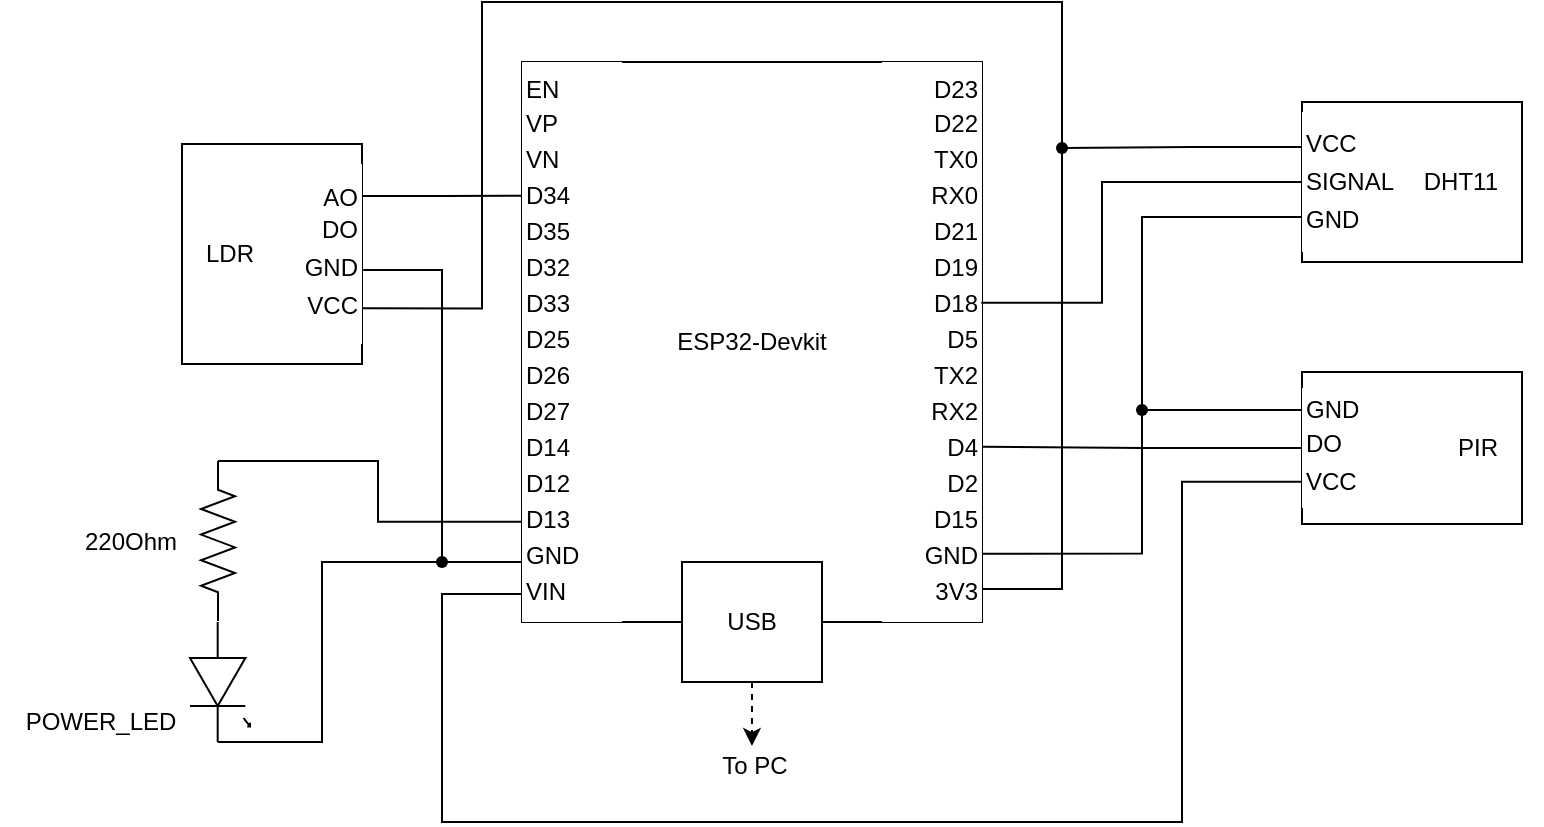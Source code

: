 <mxfile scale="1" border="10">
    <diagram id="X795tpebjUxBARpeliC3" name="Page-1">
        <mxGraphModel dx="978" dy="779" grid="1" gridSize="10" guides="1" tooltips="1" connect="1" arrows="1" fold="1" page="1" pageScale="1" pageWidth="850" pageHeight="1100" background="#ffffff" math="0" shadow="0">
            <root>
                <mxCell id="0"/>
                <mxCell id="1" parent="0"/>
                <mxCell id="10" value="" style="group;rotation=90;verticalAlign=top;" parent="1" vertex="1" connectable="0">
                    <mxGeometry x="99" y="394" width="160" height="30" as="geometry"/>
                </mxCell>
                <mxCell id="7" value="" style="verticalLabelPosition=bottom;shadow=0;dashed=0;align=center;html=1;verticalAlign=top;shape=mxgraph.electrical.opto_electronics.led_1;pointerEvents=1;rotation=90;" parent="10" vertex="1">
                    <mxGeometry x="50" y="31" width="60" height="30" as="geometry"/>
                </mxCell>
                <mxCell id="8" value="" style="pointerEvents=1;verticalLabelPosition=bottom;shadow=0;dashed=0;align=center;html=1;verticalAlign=top;shape=mxgraph.electrical.resistors.resistor_2;rotation=90;" parent="10" vertex="1">
                    <mxGeometry x="39" y="-33" width="80" height="17" as="geometry"/>
                </mxCell>
                <mxCell id="9" style="edgeStyle=none;html=1;exitX=0;exitY=0.54;exitDx=0;exitDy=0;exitPerimeter=0;entryX=1;entryY=0.5;entryDx=0;entryDy=0;entryPerimeter=0;endArrow=none;endFill=0;" parent="10" source="7" edge="1">
                    <mxGeometry relative="1" as="geometry">
                        <mxPoint x="79" y="16.5" as="targetPoint"/>
                    </mxGeometry>
                </mxCell>
                <mxCell id="17" value="" style="group" parent="1" vertex="1" connectable="0">
                    <mxGeometry x="330" y="130" width="230" height="367" as="geometry"/>
                </mxCell>
                <mxCell id="6" value="" style="group" parent="17" vertex="1" connectable="0">
                    <mxGeometry width="230" height="310" as="geometry"/>
                </mxCell>
                <mxCell id="2" value="ESP32-Devkit" style="whiteSpace=wrap;html=1;" parent="6" vertex="1">
                    <mxGeometry width="230" height="280" as="geometry"/>
                </mxCell>
                <mxCell id="3" value="USB" style="whiteSpace=wrap;html=1;" parent="6" vertex="1">
                    <mxGeometry x="80" y="250" width="70" height="60" as="geometry"/>
                </mxCell>
                <mxCell id="4" value="D23&lt;div style=&quot;line-height: 150%;&quot;&gt;D22&lt;/div&gt;&lt;div style=&quot;line-height: 150%;&quot;&gt;TX0&lt;/div&gt;&lt;div style=&quot;line-height: 150%;&quot;&gt;RX0&lt;/div&gt;&lt;div style=&quot;line-height: 150%;&quot;&gt;D21&lt;/div&gt;&lt;div style=&quot;line-height: 150%;&quot;&gt;D19&lt;/div&gt;&lt;div style=&quot;line-height: 150%;&quot;&gt;D18&lt;/div&gt;&lt;div style=&quot;line-height: 150%;&quot;&gt;D5&lt;/div&gt;&lt;div style=&quot;line-height: 150%;&quot;&gt;TX2&lt;/div&gt;&lt;div style=&quot;line-height: 150%;&quot;&gt;RX2&lt;/div&gt;&lt;div style=&quot;line-height: 150%;&quot;&gt;D4&lt;/div&gt;&lt;div style=&quot;line-height: 150%;&quot;&gt;D2&lt;/div&gt;&lt;div style=&quot;line-height: 150%;&quot;&gt;D15&lt;/div&gt;&lt;div style=&quot;line-height: 150%;&quot;&gt;GND&lt;/div&gt;&lt;div style=&quot;line-height: 150%;&quot;&gt;3V3&lt;/div&gt;" style="whiteSpace=wrap;html=1;spacingTop=0;spacing=2;align=right;strokeColor=none;" parent="6" vertex="1">
                    <mxGeometry x="180" width="50" height="280" as="geometry"/>
                </mxCell>
                <mxCell id="5" value="EN&lt;div style=&quot;line-height: 150%;&quot;&gt;VP&lt;/div&gt;&lt;div style=&quot;line-height: 150%;&quot;&gt;VN&lt;/div&gt;&lt;div style=&quot;line-height: 150%;&quot;&gt;D34&lt;/div&gt;&lt;div style=&quot;line-height: 150%;&quot;&gt;D35&lt;/div&gt;&lt;div style=&quot;line-height: 150%;&quot;&gt;D32&lt;/div&gt;&lt;div style=&quot;line-height: 150%;&quot;&gt;D33&lt;/div&gt;&lt;div style=&quot;line-height: 150%;&quot;&gt;D25&lt;/div&gt;&lt;div style=&quot;line-height: 150%;&quot;&gt;D26&lt;/div&gt;&lt;div style=&quot;line-height: 150%;&quot;&gt;D27&lt;/div&gt;&lt;div style=&quot;line-height: 150%;&quot;&gt;D14&lt;/div&gt;&lt;div style=&quot;line-height: 150%;&quot;&gt;D12&lt;/div&gt;&lt;div style=&quot;line-height: 150%;&quot;&gt;D13&lt;/div&gt;&lt;div style=&quot;line-height: 150%;&quot;&gt;GND&lt;/div&gt;&lt;div style=&quot;line-height: 150%;&quot;&gt;VIN&lt;/div&gt;" style="whiteSpace=wrap;html=1;spacingTop=0;spacing=2;align=left;strokeColor=none;" parent="6" vertex="1">
                    <mxGeometry width="50" height="280" as="geometry"/>
                </mxCell>
                <mxCell id="15" value="" style="edgeStyle=orthogonalEdgeStyle;orthogonalLoop=1;jettySize=auto;html=1;entryX=0.483;entryY=0.167;entryDx=0;entryDy=0;entryPerimeter=0;exitX=0.5;exitY=1;exitDx=0;exitDy=0;dashed=1;" parent="17" source="3" target="16" edge="1">
                    <mxGeometry width="100" relative="1" as="geometry">
                        <mxPoint x="110" y="320" as="sourcePoint"/>
                        <mxPoint x="110" y="350" as="targetPoint"/>
                    </mxGeometry>
                </mxCell>
                <mxCell id="16" value="To PC" style="text;html=1;align=center;verticalAlign=middle;resizable=0;points=[];autosize=1;strokeColor=none;fillColor=none;" parent="17" vertex="1">
                    <mxGeometry x="86" y="337" width="60" height="30" as="geometry"/>
                </mxCell>
                <mxCell id="18" value="" style="group;flipH=1;" parent="1" vertex="1" connectable="0">
                    <mxGeometry x="720" y="150" width="120" height="80" as="geometry"/>
                </mxCell>
                <mxCell id="11" value="DHT11" style="whiteSpace=wrap;html=1;align=right;spacingLeft=0;spacingRight=10;" parent="18" vertex="1">
                    <mxGeometry width="110" height="80" as="geometry"/>
                </mxCell>
                <mxCell id="14" value="&lt;div style=&quot;line-height: 160%;&quot;&gt;VCC&lt;/div&gt;&lt;div style=&quot;line-height: 160%;&quot;&gt;SIGNAL&lt;/div&gt;&lt;div style=&quot;line-height: 160%;&quot;&gt;GND&lt;/div&gt;" style="whiteSpace=wrap;html=1;align=left;strokeColor=none;" parent="18" vertex="1">
                    <mxGeometry y="5" width="50" height="70" as="geometry"/>
                </mxCell>
                <mxCell id="21" value="" style="group;flipH=0;" parent="1" vertex="1" connectable="0">
                    <mxGeometry x="160" y="171" width="90" height="110" as="geometry"/>
                </mxCell>
                <mxCell id="19" value="LDR" style="whiteSpace=wrap;html=1;align=left;spacingLeft=10;spacingBottom=0;spacingRight=0;" parent="21" vertex="1">
                    <mxGeometry width="90" height="110" as="geometry"/>
                </mxCell>
                <mxCell id="20" value="AO&lt;div style=&quot;line-height: 160%;&quot;&gt;DO&lt;/div&gt;&lt;div style=&quot;line-height: 160%;&quot;&gt;GND&lt;/div&gt;&lt;div style=&quot;line-height: 160%;&quot;&gt;VCC&lt;/div&gt;" style="whiteSpace=wrap;html=1;align=right;strokeColor=none;" parent="21" vertex="1">
                    <mxGeometry x="60" y="10" width="30" height="90" as="geometry"/>
                </mxCell>
                <mxCell id="25" style="edgeStyle=orthogonalEdgeStyle;html=1;exitX=0;exitY=0.5;exitDx=0;exitDy=0;exitPerimeter=0;entryX=-0.009;entryY=0.821;entryDx=0;entryDy=0;entryPerimeter=0;rounded=0;endArrow=none;endFill=0;" parent="1" source="8" target="5" edge="1">
                    <mxGeometry relative="1" as="geometry">
                        <Array as="points">
                            <mxPoint x="258" y="330"/>
                            <mxPoint x="258" y="360"/>
                        </Array>
                    </mxGeometry>
                </mxCell>
                <mxCell id="26" style="edgeStyle=orthogonalEdgeStyle;html=1;exitDx=0;exitDy=0;exitPerimeter=0;endArrow=none;endFill=0;rounded=0;curved=0;entryX=-0.003;entryY=0.893;entryDx=0;entryDy=0;entryPerimeter=0;" parent="1" source="39" target="5" edge="1">
                    <mxGeometry relative="1" as="geometry">
                        <mxPoint x="300" y="380" as="targetPoint"/>
                        <Array as="points">
                            <mxPoint x="300" y="380"/>
                        </Array>
                    </mxGeometry>
                </mxCell>
                <mxCell id="28" style="edgeStyle=orthogonalEdgeStyle;html=1;exitX=0;exitY=0.5;exitDx=0;exitDy=0;rounded=0;curved=0;endArrow=none;endFill=0;entryX=0.993;entryY=0.43;entryDx=0;entryDy=0;entryPerimeter=0;" parent="1" source="11" edge="1" target="4">
                    <mxGeometry relative="1" as="geometry">
                        <mxPoint x="560" y="340" as="targetPoint"/>
                        <Array as="points">
                            <mxPoint x="620" y="190"/>
                            <mxPoint x="620" y="250"/>
                        </Array>
                    </mxGeometry>
                </mxCell>
                <mxCell id="30" style="edgeStyle=orthogonalEdgeStyle;html=1;entryX=1.002;entryY=0.941;entryDx=0;entryDy=0;entryPerimeter=0;rounded=0;curved=0;endArrow=none;endFill=0;exitDx=0;exitDy=0;" parent="1" source="34" target="2" edge="1">
                    <mxGeometry relative="1" as="geometry">
                        <Array as="points">
                            <mxPoint x="600" y="393"/>
                        </Array>
                    </mxGeometry>
                </mxCell>
                <mxCell id="31" style="edgeStyle=orthogonalEdgeStyle;html=1;exitX=1.007;exitY=0.802;exitDx=0;exitDy=0;entryX=0.571;entryY=0.664;entryDx=0;entryDy=0;entryPerimeter=0;rounded=0;curved=0;endArrow=none;endFill=0;exitPerimeter=0;" parent="1" source="20" target="34" edge="1">
                    <mxGeometry relative="1" as="geometry">
                        <mxPoint x="230" y="212" as="sourcePoint"/>
                        <Array as="points">
                            <mxPoint x="310" y="253"/>
                            <mxPoint x="310" y="100"/>
                            <mxPoint x="600" y="100"/>
                        </Array>
                    </mxGeometry>
                </mxCell>
                <mxCell id="34" value="" style="shape=waypoint;sketch=0;size=6;pointerEvents=1;points=[];fillColor=none;resizable=0;rotatable=0;perimeter=centerPerimeter;snapToPoint=1;" parent="1" vertex="1">
                    <mxGeometry x="590" y="163" width="20" height="20" as="geometry"/>
                </mxCell>
                <mxCell id="37" value="" style="edgeStyle=orthogonalEdgeStyle;html=1;entryDx=0;entryDy=0;entryPerimeter=0;rounded=0;curved=0;endArrow=none;endFill=0;exitX=0;exitY=0.75;exitDx=0;exitDy=0;entryX=0.414;entryY=0.321;" parent="1" source="14" target="52" edge="1">
                    <mxGeometry relative="1" as="geometry">
                        <mxPoint x="710" y="430" as="sourcePoint"/>
                        <mxPoint x="620" y="376" as="targetPoint"/>
                        <Array as="points">
                            <mxPoint x="640" y="208"/>
                        </Array>
                    </mxGeometry>
                </mxCell>
                <mxCell id="40" value="" style="edgeStyle=orthogonalEdgeStyle;html=1;exitX=1;exitY=0.54;exitDx=0;exitDy=0;exitPerimeter=0;endArrow=none;endFill=0;rounded=0;curved=0;entryDx=0;entryDy=0;entryPerimeter=0;" parent="1" source="7" target="39" edge="1">
                    <mxGeometry relative="1" as="geometry">
                        <mxPoint x="330" y="380" as="targetPoint"/>
                        <Array as="points">
                            <mxPoint x="230" y="470"/>
                            <mxPoint x="230" y="380"/>
                        </Array>
                        <mxPoint x="119" y="475" as="sourcePoint"/>
                    </mxGeometry>
                </mxCell>
                <mxCell id="39" value="" style="shape=waypoint;sketch=0;size=6;pointerEvents=1;points=[];fillColor=none;resizable=0;rotatable=0;perimeter=centerPerimeter;snapToPoint=1;" parent="1" vertex="1">
                    <mxGeometry x="280" y="370" width="20" height="20" as="geometry"/>
                </mxCell>
                <mxCell id="41" style="edgeStyle=orthogonalEdgeStyle;html=1;exitX=1.02;exitY=0.589;exitDx=0;exitDy=0;entryX=0.429;entryY=0.236;entryDx=0;entryDy=0;entryPerimeter=0;rounded=0;curved=0;endArrow=none;endFill=0;exitPerimeter=0;" parent="1" source="20" target="39" edge="1">
                    <mxGeometry relative="1" as="geometry">
                        <mxPoint x="230" y="178" as="sourcePoint"/>
                        <Array as="points">
                            <mxPoint x="290" y="234"/>
                        </Array>
                    </mxGeometry>
                </mxCell>
                <mxCell id="42" style="edgeStyle=orthogonalEdgeStyle;html=1;entryX=-0.003;entryY=0.239;entryDx=0;entryDy=0;endArrow=none;endFill=0;rounded=0;curved=0;entryPerimeter=0;exitX=1.009;exitY=0.178;exitDx=0;exitDy=0;exitPerimeter=0;" parent="1" source="20" target="5" edge="1">
                    <mxGeometry relative="1" as="geometry">
                        <Array as="points"/>
                        <mxPoint x="260" y="200" as="sourcePoint"/>
                    </mxGeometry>
                </mxCell>
                <mxCell id="43" value="POWER_LED" style="text;html=1;align=center;verticalAlign=middle;resizable=0;points=[];autosize=1;strokeColor=none;fillColor=none;" parent="1" vertex="1">
                    <mxGeometry x="69" y="445" width="100" height="30" as="geometry"/>
                </mxCell>
                <mxCell id="44" value="220Ohm" style="text;html=1;align=center;verticalAlign=middle;resizable=0;points=[];autosize=1;strokeColor=none;fillColor=none;" parent="1" vertex="1">
                    <mxGeometry x="99" y="355" width="70" height="30" as="geometry"/>
                </mxCell>
                <mxCell id="45" value="" style="group;flipH=1;" parent="1" vertex="1" connectable="0">
                    <mxGeometry x="720" y="285" width="110" height="76" as="geometry"/>
                </mxCell>
                <mxCell id="46" value="PIR" style="whiteSpace=wrap;html=1;align=right;spacingLeft=0;spacingRight=10;" parent="45" vertex="1">
                    <mxGeometry width="110" height="76" as="geometry"/>
                </mxCell>
                <mxCell id="47" value="GND&lt;div style=&quot;line-height: 160%;&quot;&gt;DO&lt;/div&gt;&lt;div style=&quot;line-height: 160%;&quot;&gt;VCC&lt;/div&gt;" style="whiteSpace=wrap;html=1;align=left;strokeColor=none;" parent="45" vertex="1">
                    <mxGeometry y="8" width="40" height="60" as="geometry"/>
                </mxCell>
                <mxCell id="48" style="edgeStyle=orthogonalEdgeStyle;html=1;exitX=0.002;exitY=0.782;exitDx=0;exitDy=0;entryX=-0.002;entryY=0.95;entryDx=0;entryDy=0;entryPerimeter=0;rounded=0;curved=0;endArrow=none;endFill=0;exitPerimeter=0;" parent="1" source="47" target="5" edge="1">
                    <mxGeometry relative="1" as="geometry">
                        <Array as="points">
                            <mxPoint x="660" y="340"/>
                            <mxPoint x="660" y="510"/>
                            <mxPoint x="290" y="510"/>
                            <mxPoint x="290" y="396"/>
                        </Array>
                    </mxGeometry>
                </mxCell>
                <mxCell id="49" style="edgeStyle=orthogonalEdgeStyle;html=1;exitDx=0;exitDy=0;entryX=1.005;entryY=0.878;entryDx=0;entryDy=0;entryPerimeter=0;rounded=0;curved=0;endArrow=none;endFill=0;" parent="1" source="52" target="4" edge="1">
                    <mxGeometry relative="1" as="geometry">
                        <Array as="points">
                            <mxPoint x="640" y="376"/>
                        </Array>
                        <mxPoint x="620" y="376" as="targetPoint"/>
                    </mxGeometry>
                </mxCell>
                <mxCell id="50" style="edgeStyle=orthogonalEdgeStyle;html=1;exitX=0;exitY=0.5;exitDx=0;exitDy=0;entryX=1.001;entryY=0.687;entryDx=0;entryDy=0;entryPerimeter=0;rounded=0;curved=0;endArrow=none;endFill=0;" parent="1" source="47" target="2" edge="1">
                    <mxGeometry relative="1" as="geometry"/>
                </mxCell>
                <mxCell id="51" style="edgeStyle=orthogonalEdgeStyle;html=1;exitX=0;exitY=0.25;exitDx=0;exitDy=0;entryX=0.871;entryY=0.506;entryDx=0;entryDy=0;entryPerimeter=0;rounded=0;curved=0;endArrow=none;endFill=0;" edge="1" parent="1" source="14" target="34">
                    <mxGeometry relative="1" as="geometry"/>
                </mxCell>
                <mxCell id="53" value="" style="edgeStyle=orthogonalEdgeStyle;html=1;exitX=0;exitY=0.25;exitDx=0;exitDy=0;entryDx=0;entryDy=0;entryPerimeter=0;rounded=0;curved=0;endArrow=none;endFill=0;" edge="1" parent="1" source="46" target="52">
                    <mxGeometry relative="1" as="geometry">
                        <Array as="points"/>
                        <mxPoint x="720" y="304" as="sourcePoint"/>
                        <mxPoint x="620" y="376" as="targetPoint"/>
                    </mxGeometry>
                </mxCell>
                <mxCell id="52" value="" style="shape=waypoint;sketch=0;size=6;pointerEvents=1;points=[];fillColor=none;resizable=0;rotatable=0;perimeter=centerPerimeter;snapToPoint=1;" vertex="1" parent="1">
                    <mxGeometry x="630" y="294" width="20" height="20" as="geometry"/>
                </mxCell>
            </root>
        </mxGraphModel>
    </diagram>
</mxfile>